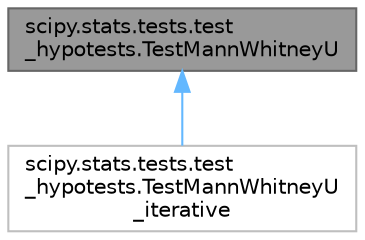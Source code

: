 digraph "scipy.stats.tests.test_hypotests.TestMannWhitneyU"
{
 // LATEX_PDF_SIZE
  bgcolor="transparent";
  edge [fontname=Helvetica,fontsize=10,labelfontname=Helvetica,labelfontsize=10];
  node [fontname=Helvetica,fontsize=10,shape=box,height=0.2,width=0.4];
  Node1 [id="Node000001",label="scipy.stats.tests.test\l_hypotests.TestMannWhitneyU",height=0.2,width=0.4,color="gray40", fillcolor="grey60", style="filled", fontcolor="black",tooltip=" "];
  Node1 -> Node2 [id="edge1_Node000001_Node000002",dir="back",color="steelblue1",style="solid",tooltip=" "];
  Node2 [id="Node000002",label="scipy.stats.tests.test\l_hypotests.TestMannWhitneyU\l_iterative",height=0.2,width=0.4,color="grey75", fillcolor="white", style="filled",URL="$d9/d08/classscipy_1_1stats_1_1tests_1_1test__hypotests_1_1TestMannWhitneyU__iterative.html",tooltip=" "];
}
